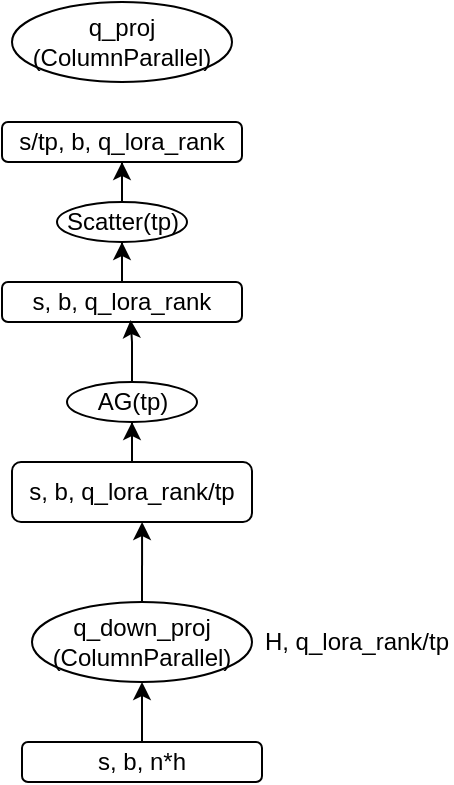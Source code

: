 <mxfile version="27.1.3">
  <diagram name="Page-1" id="dHjX06r3dBSnxEy9NThe">
    <mxGraphModel dx="566" dy="529" grid="1" gridSize="10" guides="1" tooltips="1" connect="1" arrows="1" fold="1" page="1" pageScale="1" pageWidth="850" pageHeight="1100" math="0" shadow="0">
      <root>
        <mxCell id="0" />
        <mxCell id="1" parent="0" />
        <mxCell id="JuSzZ94AhskLGvyLMU-I-2" value="q_proj&lt;div&gt;(ColumnParallel)&lt;/div&gt;" style="ellipse;whiteSpace=wrap;html=1;" vertex="1" parent="1">
          <mxGeometry x="85" y="220" width="110" height="40" as="geometry" />
        </mxCell>
        <mxCell id="JuSzZ94AhskLGvyLMU-I-3" value="q_down_proj&lt;div&gt;(ColumnParallel)&lt;/div&gt;" style="ellipse;whiteSpace=wrap;html=1;" vertex="1" parent="1">
          <mxGeometry x="95" y="520" width="110" height="40" as="geometry" />
        </mxCell>
        <mxCell id="JuSzZ94AhskLGvyLMU-I-5" style="edgeStyle=orthogonalEdgeStyle;rounded=0;orthogonalLoop=1;jettySize=auto;html=1;" edge="1" parent="1" source="JuSzZ94AhskLGvyLMU-I-4" target="JuSzZ94AhskLGvyLMU-I-3">
          <mxGeometry relative="1" as="geometry" />
        </mxCell>
        <mxCell id="JuSzZ94AhskLGvyLMU-I-4" value="s, b, n*h" style="rounded=1;whiteSpace=wrap;html=1;" vertex="1" parent="1">
          <mxGeometry x="90" y="590" width="120" height="20" as="geometry" />
        </mxCell>
        <mxCell id="JuSzZ94AhskLGvyLMU-I-6" value="H, q_lora_rank/tp" style="text;html=1;align=center;verticalAlign=middle;whiteSpace=wrap;rounded=0;" vertex="1" parent="1">
          <mxGeometry x="210" y="530" width="95" height="20" as="geometry" />
        </mxCell>
        <mxCell id="JuSzZ94AhskLGvyLMU-I-10" style="edgeStyle=orthogonalEdgeStyle;rounded=0;orthogonalLoop=1;jettySize=auto;html=1;entryX=0.5;entryY=1;entryDx=0;entryDy=0;" edge="1" parent="1" source="JuSzZ94AhskLGvyLMU-I-7" target="JuSzZ94AhskLGvyLMU-I-9">
          <mxGeometry relative="1" as="geometry" />
        </mxCell>
        <mxCell id="JuSzZ94AhskLGvyLMU-I-7" value="s, b, q_lora_rank/tp" style="rounded=1;whiteSpace=wrap;html=1;" vertex="1" parent="1">
          <mxGeometry x="85" y="450" width="120" height="30" as="geometry" />
        </mxCell>
        <mxCell id="JuSzZ94AhskLGvyLMU-I-8" style="edgeStyle=orthogonalEdgeStyle;rounded=0;orthogonalLoop=1;jettySize=auto;html=1;entryX=0.542;entryY=1;entryDx=0;entryDy=0;entryPerimeter=0;" edge="1" parent="1" source="JuSzZ94AhskLGvyLMU-I-3" target="JuSzZ94AhskLGvyLMU-I-7">
          <mxGeometry relative="1" as="geometry" />
        </mxCell>
        <mxCell id="JuSzZ94AhskLGvyLMU-I-9" value="AG(tp)" style="ellipse;whiteSpace=wrap;html=1;" vertex="1" parent="1">
          <mxGeometry x="112.5" y="410" width="65" height="20" as="geometry" />
        </mxCell>
        <mxCell id="JuSzZ94AhskLGvyLMU-I-16" style="edgeStyle=orthogonalEdgeStyle;rounded=0;orthogonalLoop=1;jettySize=auto;html=1;entryX=0.5;entryY=1;entryDx=0;entryDy=0;" edge="1" parent="1" source="JuSzZ94AhskLGvyLMU-I-12" target="JuSzZ94AhskLGvyLMU-I-14">
          <mxGeometry relative="1" as="geometry" />
        </mxCell>
        <mxCell id="JuSzZ94AhskLGvyLMU-I-12" value="s, b, q_lora_rank" style="rounded=1;whiteSpace=wrap;html=1;" vertex="1" parent="1">
          <mxGeometry x="80" y="360" width="120" height="20" as="geometry" />
        </mxCell>
        <mxCell id="JuSzZ94AhskLGvyLMU-I-13" style="edgeStyle=orthogonalEdgeStyle;rounded=0;orthogonalLoop=1;jettySize=auto;html=1;entryX=0.536;entryY=0.952;entryDx=0;entryDy=0;entryPerimeter=0;" edge="1" parent="1" source="JuSzZ94AhskLGvyLMU-I-9" target="JuSzZ94AhskLGvyLMU-I-12">
          <mxGeometry relative="1" as="geometry" />
        </mxCell>
        <mxCell id="JuSzZ94AhskLGvyLMU-I-18" style="edgeStyle=orthogonalEdgeStyle;rounded=0;orthogonalLoop=1;jettySize=auto;html=1;entryX=0.5;entryY=1;entryDx=0;entryDy=0;" edge="1" parent="1" source="JuSzZ94AhskLGvyLMU-I-14" target="JuSzZ94AhskLGvyLMU-I-17">
          <mxGeometry relative="1" as="geometry" />
        </mxCell>
        <mxCell id="JuSzZ94AhskLGvyLMU-I-14" value="Scatter(tp)" style="ellipse;whiteSpace=wrap;html=1;" vertex="1" parent="1">
          <mxGeometry x="107.5" y="320" width="65" height="20" as="geometry" />
        </mxCell>
        <mxCell id="JuSzZ94AhskLGvyLMU-I-17" value="s/tp, b, q_lora_rank" style="rounded=1;whiteSpace=wrap;html=1;" vertex="1" parent="1">
          <mxGeometry x="80" y="280" width="120" height="20" as="geometry" />
        </mxCell>
      </root>
    </mxGraphModel>
  </diagram>
</mxfile>
